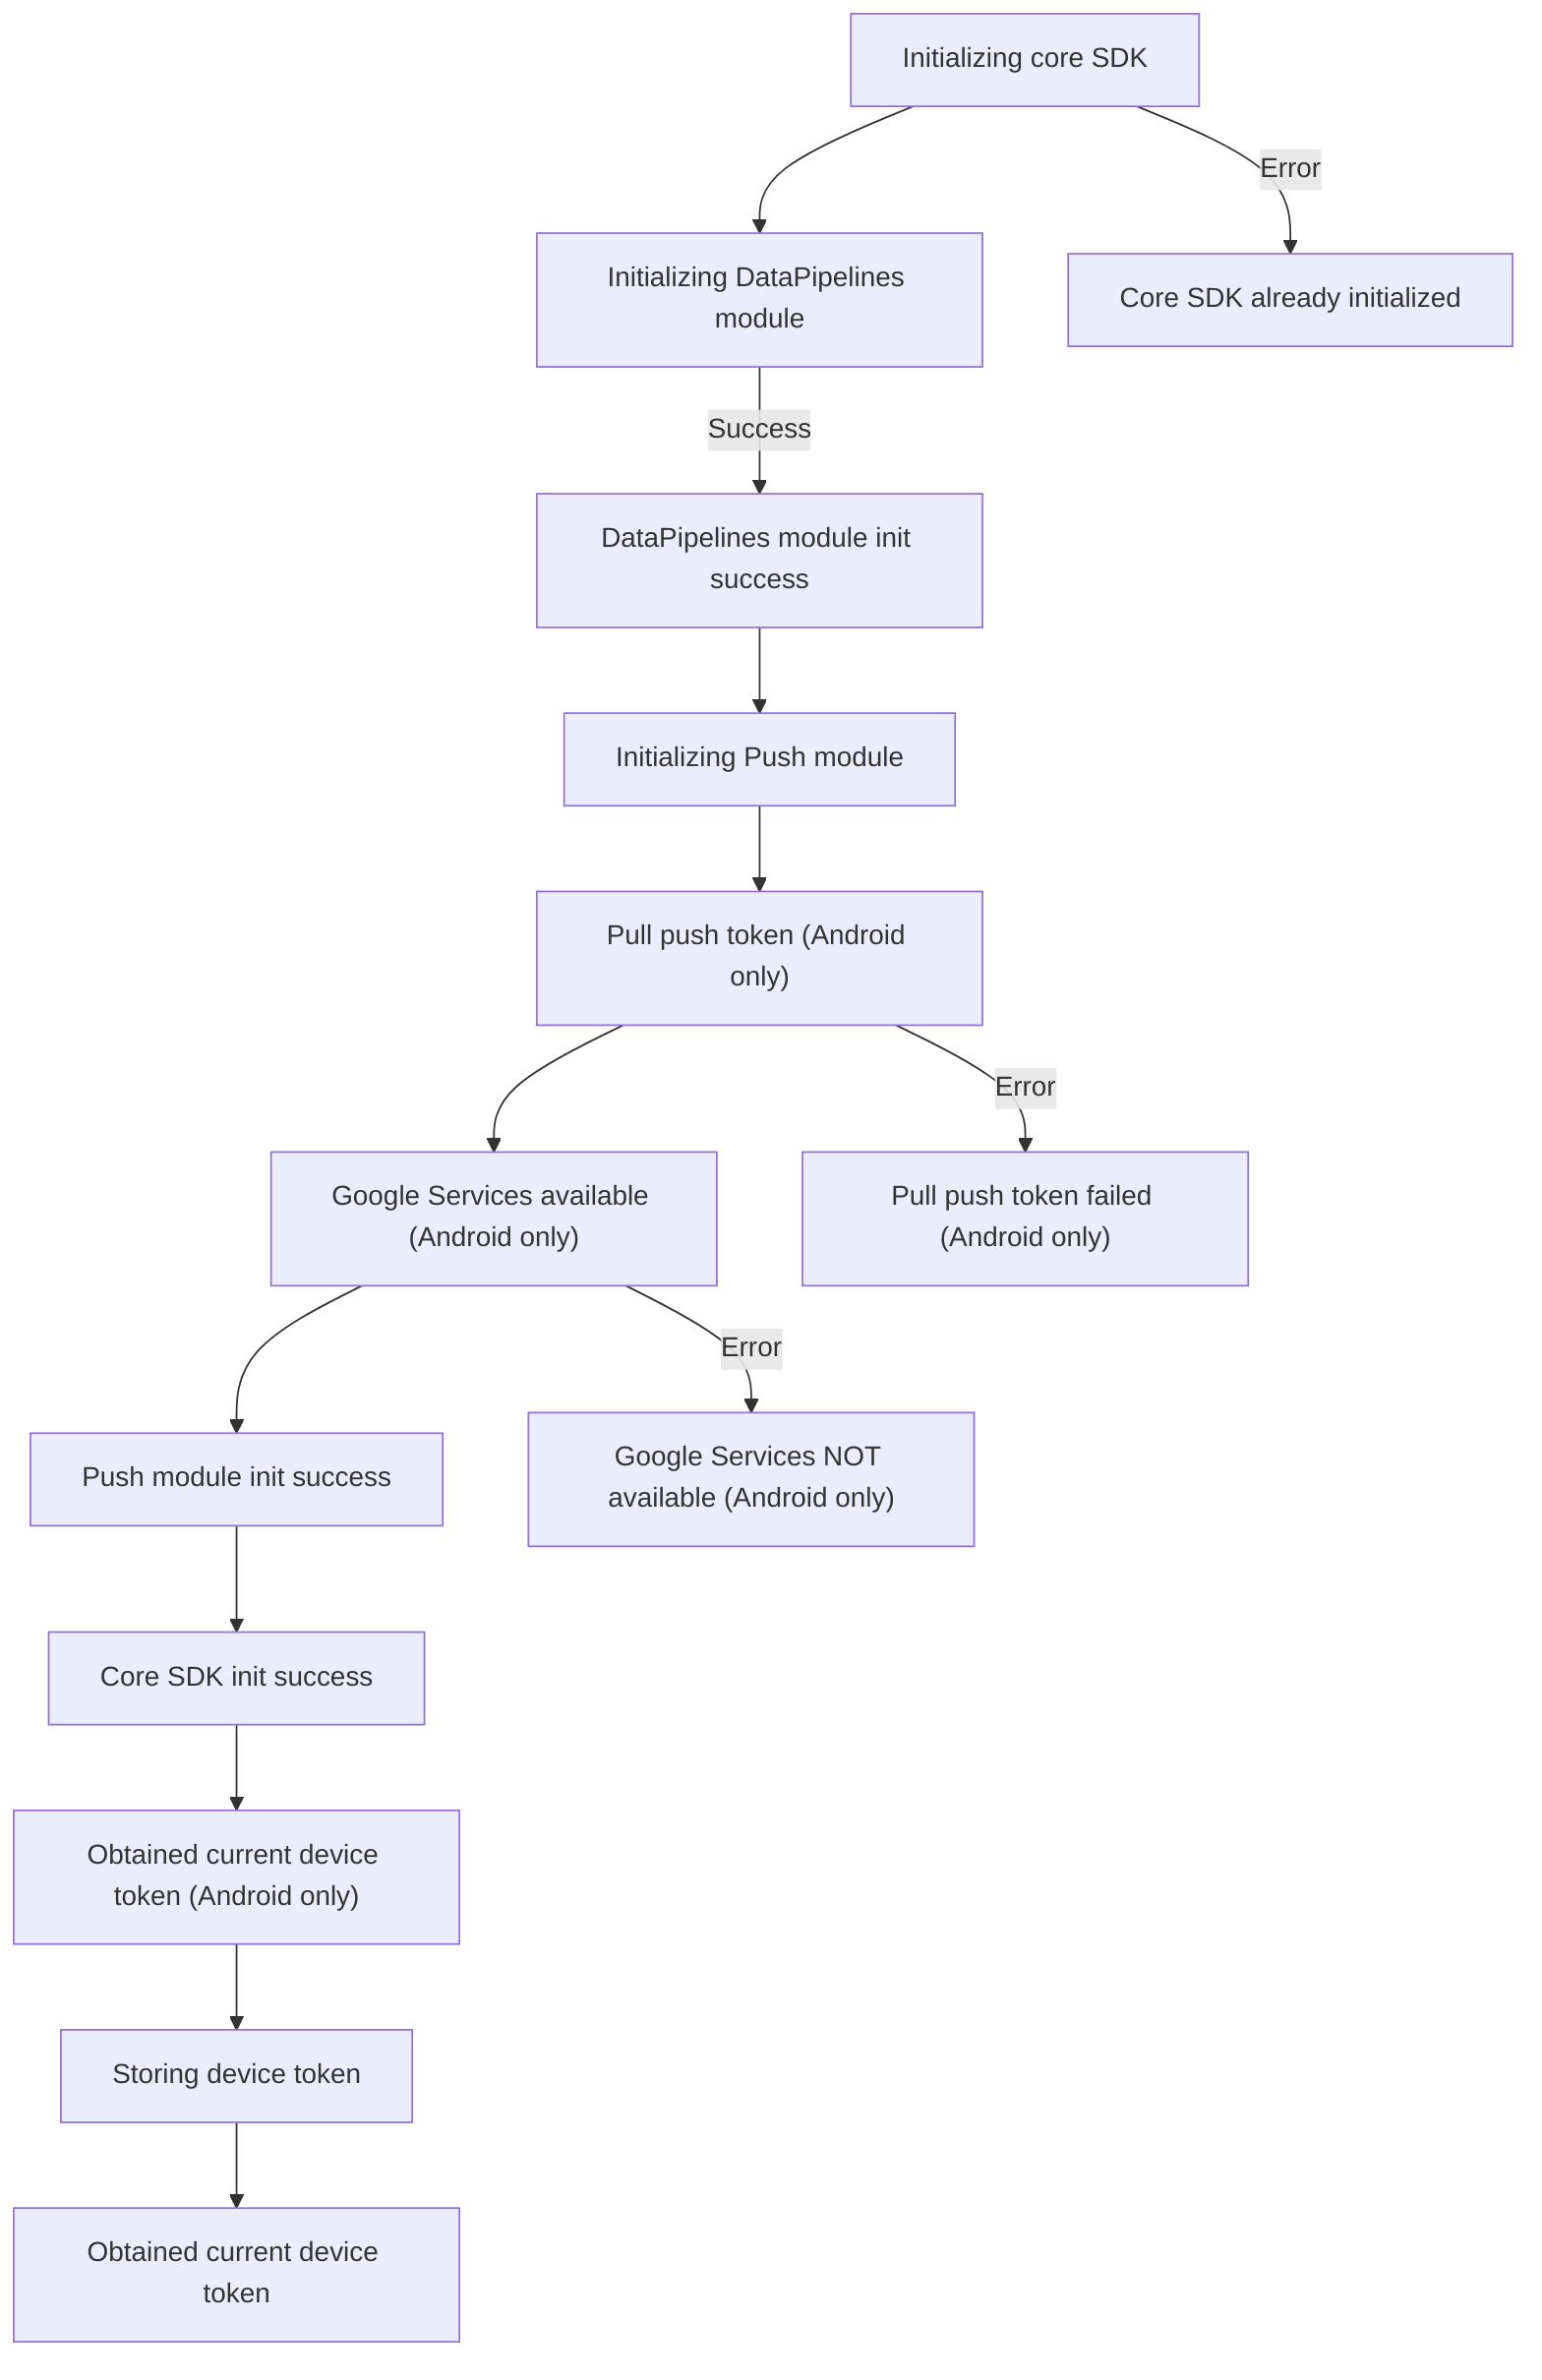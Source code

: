 graph TD
core-sdk-init["Initializing core SDK"]
core-sdk-init --> data-pipelines-module-init
core-sdk-init -->|Error| core-sdk-init-already-initialized
core-sdk-init-already-initialized["Core SDK already initialized"]
data-pipelines-module-init["Initializing DataPipelines module"]
data-pipelines-module-init -->|Success| data-pipelines-module-success
data-pipelines-module-success["DataPipelines module init success"]
data-pipelines-module-success --> push-module-init
push-module-init["Initializing Push module"]
push-module-init --> pulling-current-push-token
pulling-current-push-token["Pull push token (Android only)"]
pulling-current-push-token --> push-google-services-available
pulling-current-push-token -->|Error| pulling-current-push-token-failed
pulling-current-push-token-failed["Pull push token failed (Android only)"]
push-google-services-available["Google Services available (Android only)"]
push-google-services-available --> push-module-success
push-google-services-available -->|Error| push-google-services-error
push-google-services-error["Google Services NOT available (Android only)"]
push-module-success["Push module init success"]
push-module-success --> core-sdk-init-success
core-sdk-init-success["Core SDK init success"]
core-sdk-init-success --> pulled-current-push-token
pulled-current-push-token["Obtained current device token (Android only)"]
pulled-current-push-token --> storing-push-token
storing-push-token["Storing device token"]
storing-push-token --> registering-push-token
registering-push-token["Obtained current device token"]